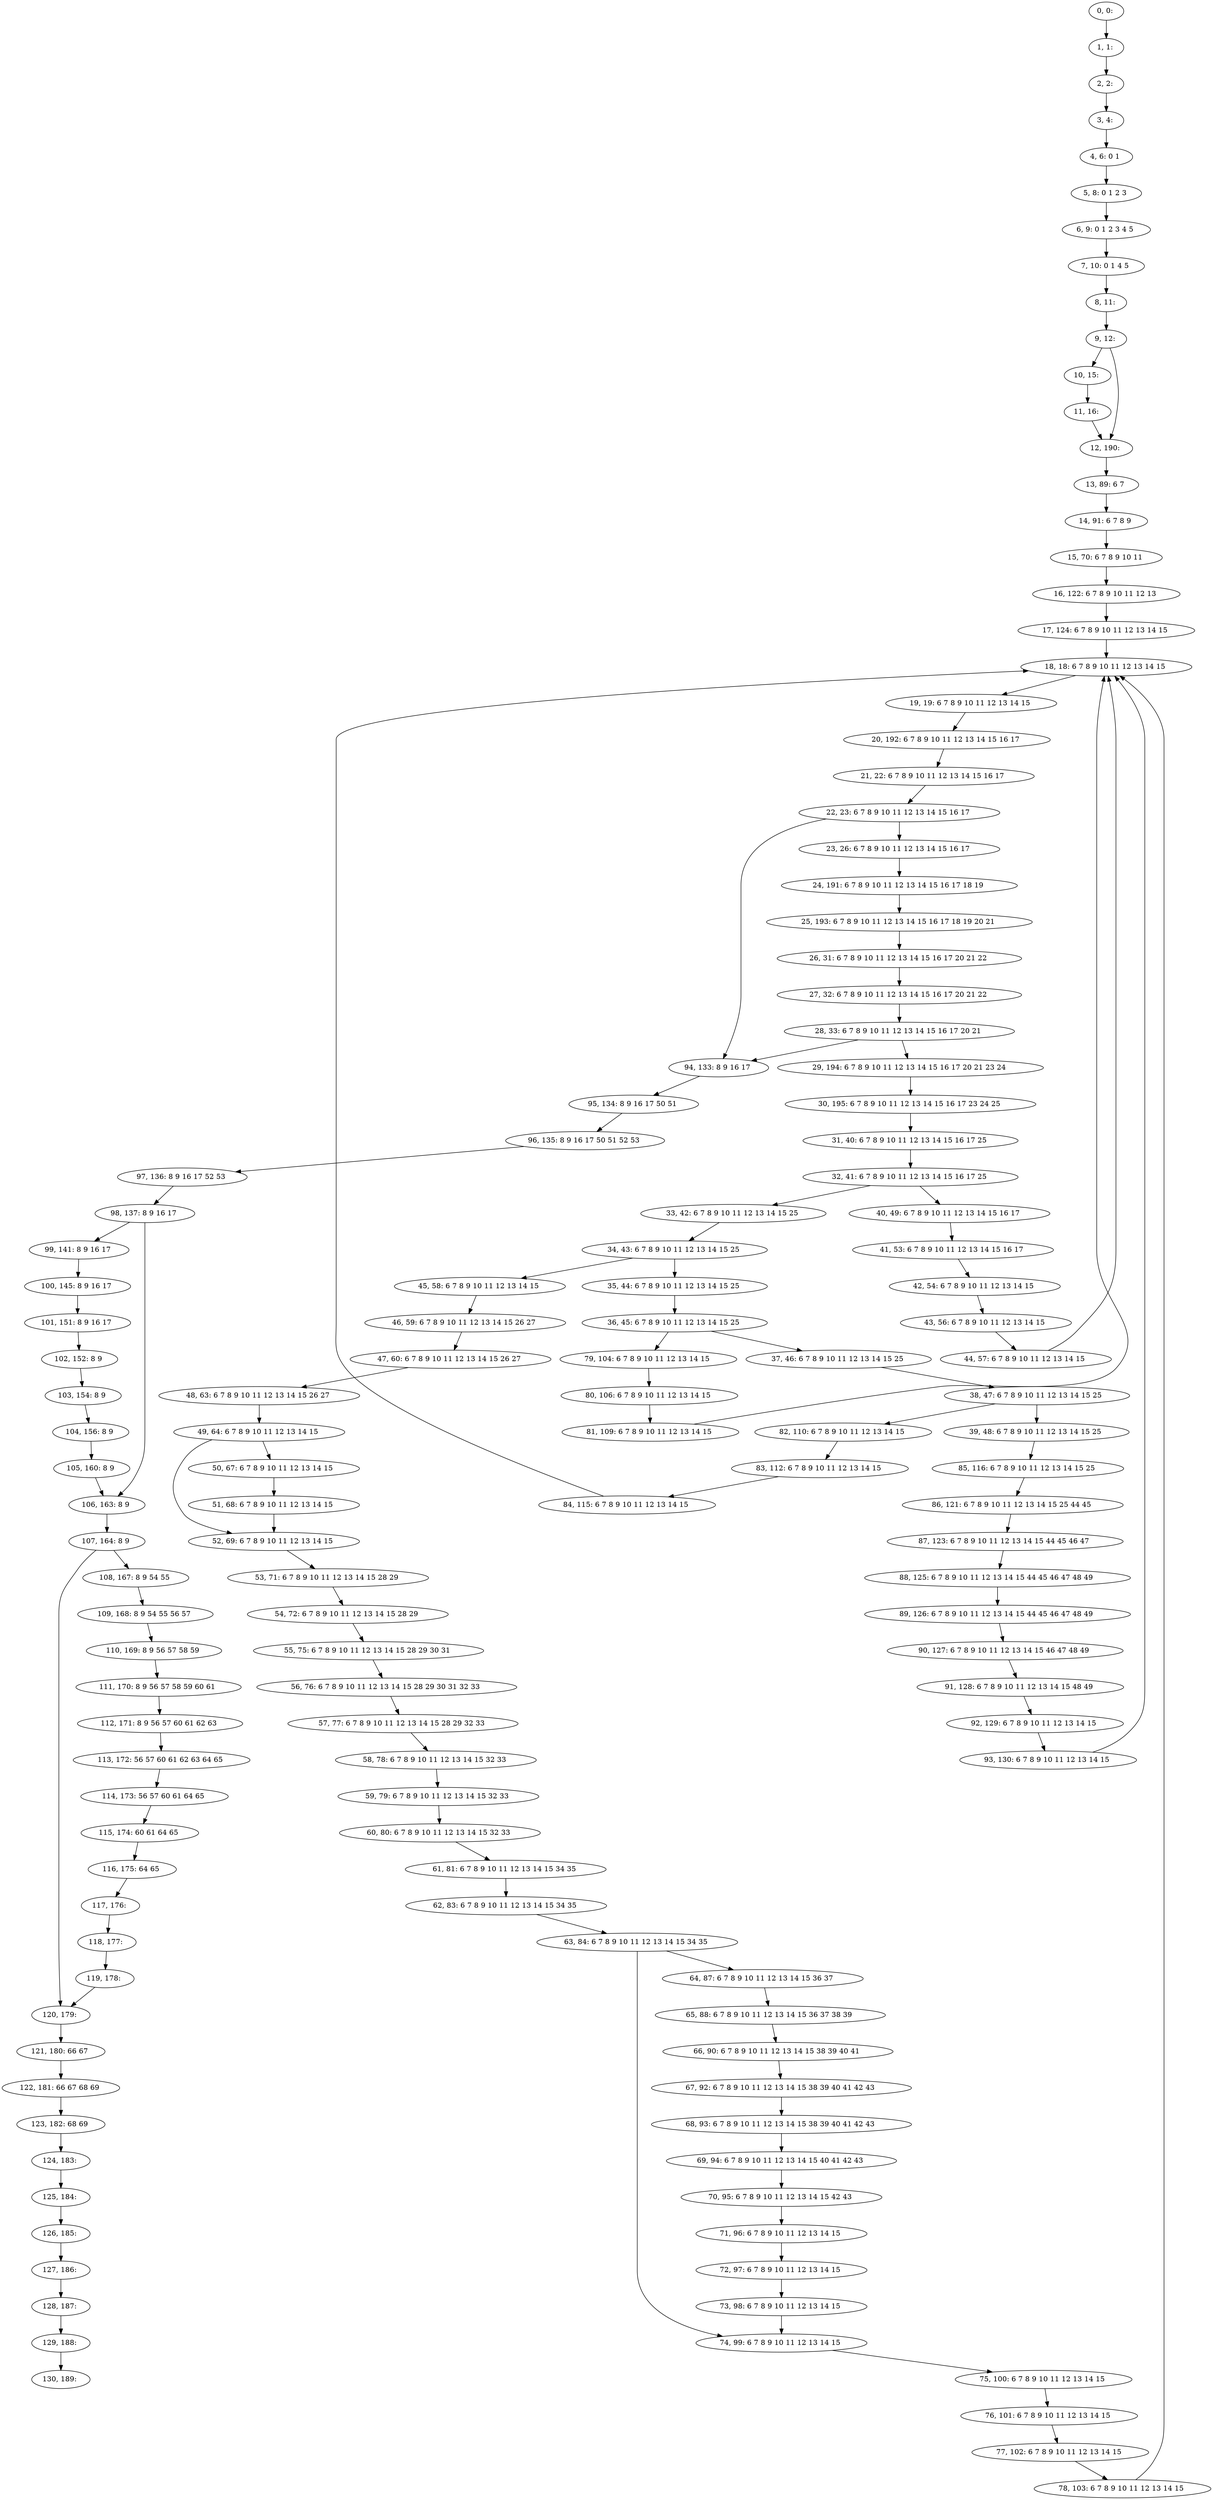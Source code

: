 digraph G {
0[label="0, 0: "];
1[label="1, 1: "];
2[label="2, 2: "];
3[label="3, 4: "];
4[label="4, 6: 0 1 "];
5[label="5, 8: 0 1 2 3 "];
6[label="6, 9: 0 1 2 3 4 5 "];
7[label="7, 10: 0 1 4 5 "];
8[label="8, 11: "];
9[label="9, 12: "];
10[label="10, 15: "];
11[label="11, 16: "];
12[label="12, 190: "];
13[label="13, 89: 6 7 "];
14[label="14, 91: 6 7 8 9 "];
15[label="15, 70: 6 7 8 9 10 11 "];
16[label="16, 122: 6 7 8 9 10 11 12 13 "];
17[label="17, 124: 6 7 8 9 10 11 12 13 14 15 "];
18[label="18, 18: 6 7 8 9 10 11 12 13 14 15 "];
19[label="19, 19: 6 7 8 9 10 11 12 13 14 15 "];
20[label="20, 192: 6 7 8 9 10 11 12 13 14 15 16 17 "];
21[label="21, 22: 6 7 8 9 10 11 12 13 14 15 16 17 "];
22[label="22, 23: 6 7 8 9 10 11 12 13 14 15 16 17 "];
23[label="23, 26: 6 7 8 9 10 11 12 13 14 15 16 17 "];
24[label="24, 191: 6 7 8 9 10 11 12 13 14 15 16 17 18 19 "];
25[label="25, 193: 6 7 8 9 10 11 12 13 14 15 16 17 18 19 20 21 "];
26[label="26, 31: 6 7 8 9 10 11 12 13 14 15 16 17 20 21 22 "];
27[label="27, 32: 6 7 8 9 10 11 12 13 14 15 16 17 20 21 22 "];
28[label="28, 33: 6 7 8 9 10 11 12 13 14 15 16 17 20 21 "];
29[label="29, 194: 6 7 8 9 10 11 12 13 14 15 16 17 20 21 23 24 "];
30[label="30, 195: 6 7 8 9 10 11 12 13 14 15 16 17 23 24 25 "];
31[label="31, 40: 6 7 8 9 10 11 12 13 14 15 16 17 25 "];
32[label="32, 41: 6 7 8 9 10 11 12 13 14 15 16 17 25 "];
33[label="33, 42: 6 7 8 9 10 11 12 13 14 15 25 "];
34[label="34, 43: 6 7 8 9 10 11 12 13 14 15 25 "];
35[label="35, 44: 6 7 8 9 10 11 12 13 14 15 25 "];
36[label="36, 45: 6 7 8 9 10 11 12 13 14 15 25 "];
37[label="37, 46: 6 7 8 9 10 11 12 13 14 15 25 "];
38[label="38, 47: 6 7 8 9 10 11 12 13 14 15 25 "];
39[label="39, 48: 6 7 8 9 10 11 12 13 14 15 25 "];
40[label="40, 49: 6 7 8 9 10 11 12 13 14 15 16 17 "];
41[label="41, 53: 6 7 8 9 10 11 12 13 14 15 16 17 "];
42[label="42, 54: 6 7 8 9 10 11 12 13 14 15 "];
43[label="43, 56: 6 7 8 9 10 11 12 13 14 15 "];
44[label="44, 57: 6 7 8 9 10 11 12 13 14 15 "];
45[label="45, 58: 6 7 8 9 10 11 12 13 14 15 "];
46[label="46, 59: 6 7 8 9 10 11 12 13 14 15 26 27 "];
47[label="47, 60: 6 7 8 9 10 11 12 13 14 15 26 27 "];
48[label="48, 63: 6 7 8 9 10 11 12 13 14 15 26 27 "];
49[label="49, 64: 6 7 8 9 10 11 12 13 14 15 "];
50[label="50, 67: 6 7 8 9 10 11 12 13 14 15 "];
51[label="51, 68: 6 7 8 9 10 11 12 13 14 15 "];
52[label="52, 69: 6 7 8 9 10 11 12 13 14 15 "];
53[label="53, 71: 6 7 8 9 10 11 12 13 14 15 28 29 "];
54[label="54, 72: 6 7 8 9 10 11 12 13 14 15 28 29 "];
55[label="55, 75: 6 7 8 9 10 11 12 13 14 15 28 29 30 31 "];
56[label="56, 76: 6 7 8 9 10 11 12 13 14 15 28 29 30 31 32 33 "];
57[label="57, 77: 6 7 8 9 10 11 12 13 14 15 28 29 32 33 "];
58[label="58, 78: 6 7 8 9 10 11 12 13 14 15 32 33 "];
59[label="59, 79: 6 7 8 9 10 11 12 13 14 15 32 33 "];
60[label="60, 80: 6 7 8 9 10 11 12 13 14 15 32 33 "];
61[label="61, 81: 6 7 8 9 10 11 12 13 14 15 34 35 "];
62[label="62, 83: 6 7 8 9 10 11 12 13 14 15 34 35 "];
63[label="63, 84: 6 7 8 9 10 11 12 13 14 15 34 35 "];
64[label="64, 87: 6 7 8 9 10 11 12 13 14 15 36 37 "];
65[label="65, 88: 6 7 8 9 10 11 12 13 14 15 36 37 38 39 "];
66[label="66, 90: 6 7 8 9 10 11 12 13 14 15 38 39 40 41 "];
67[label="67, 92: 6 7 8 9 10 11 12 13 14 15 38 39 40 41 42 43 "];
68[label="68, 93: 6 7 8 9 10 11 12 13 14 15 38 39 40 41 42 43 "];
69[label="69, 94: 6 7 8 9 10 11 12 13 14 15 40 41 42 43 "];
70[label="70, 95: 6 7 8 9 10 11 12 13 14 15 42 43 "];
71[label="71, 96: 6 7 8 9 10 11 12 13 14 15 "];
72[label="72, 97: 6 7 8 9 10 11 12 13 14 15 "];
73[label="73, 98: 6 7 8 9 10 11 12 13 14 15 "];
74[label="74, 99: 6 7 8 9 10 11 12 13 14 15 "];
75[label="75, 100: 6 7 8 9 10 11 12 13 14 15 "];
76[label="76, 101: 6 7 8 9 10 11 12 13 14 15 "];
77[label="77, 102: 6 7 8 9 10 11 12 13 14 15 "];
78[label="78, 103: 6 7 8 9 10 11 12 13 14 15 "];
79[label="79, 104: 6 7 8 9 10 11 12 13 14 15 "];
80[label="80, 106: 6 7 8 9 10 11 12 13 14 15 "];
81[label="81, 109: 6 7 8 9 10 11 12 13 14 15 "];
82[label="82, 110: 6 7 8 9 10 11 12 13 14 15 "];
83[label="83, 112: 6 7 8 9 10 11 12 13 14 15 "];
84[label="84, 115: 6 7 8 9 10 11 12 13 14 15 "];
85[label="85, 116: 6 7 8 9 10 11 12 13 14 15 25 "];
86[label="86, 121: 6 7 8 9 10 11 12 13 14 15 25 44 45 "];
87[label="87, 123: 6 7 8 9 10 11 12 13 14 15 44 45 46 47 "];
88[label="88, 125: 6 7 8 9 10 11 12 13 14 15 44 45 46 47 48 49 "];
89[label="89, 126: 6 7 8 9 10 11 12 13 14 15 44 45 46 47 48 49 "];
90[label="90, 127: 6 7 8 9 10 11 12 13 14 15 46 47 48 49 "];
91[label="91, 128: 6 7 8 9 10 11 12 13 14 15 48 49 "];
92[label="92, 129: 6 7 8 9 10 11 12 13 14 15 "];
93[label="93, 130: 6 7 8 9 10 11 12 13 14 15 "];
94[label="94, 133: 8 9 16 17 "];
95[label="95, 134: 8 9 16 17 50 51 "];
96[label="96, 135: 8 9 16 17 50 51 52 53 "];
97[label="97, 136: 8 9 16 17 52 53 "];
98[label="98, 137: 8 9 16 17 "];
99[label="99, 141: 8 9 16 17 "];
100[label="100, 145: 8 9 16 17 "];
101[label="101, 151: 8 9 16 17 "];
102[label="102, 152: 8 9 "];
103[label="103, 154: 8 9 "];
104[label="104, 156: 8 9 "];
105[label="105, 160: 8 9 "];
106[label="106, 163: 8 9 "];
107[label="107, 164: 8 9 "];
108[label="108, 167: 8 9 54 55 "];
109[label="109, 168: 8 9 54 55 56 57 "];
110[label="110, 169: 8 9 56 57 58 59 "];
111[label="111, 170: 8 9 56 57 58 59 60 61 "];
112[label="112, 171: 8 9 56 57 60 61 62 63 "];
113[label="113, 172: 56 57 60 61 62 63 64 65 "];
114[label="114, 173: 56 57 60 61 64 65 "];
115[label="115, 174: 60 61 64 65 "];
116[label="116, 175: 64 65 "];
117[label="117, 176: "];
118[label="118, 177: "];
119[label="119, 178: "];
120[label="120, 179: "];
121[label="121, 180: 66 67 "];
122[label="122, 181: 66 67 68 69 "];
123[label="123, 182: 68 69 "];
124[label="124, 183: "];
125[label="125, 184: "];
126[label="126, 185: "];
127[label="127, 186: "];
128[label="128, 187: "];
129[label="129, 188: "];
130[label="130, 189: "];
0->1 ;
1->2 ;
2->3 ;
3->4 ;
4->5 ;
5->6 ;
6->7 ;
7->8 ;
8->9 ;
9->10 ;
9->12 ;
10->11 ;
11->12 ;
12->13 ;
13->14 ;
14->15 ;
15->16 ;
16->17 ;
17->18 ;
18->19 ;
19->20 ;
20->21 ;
21->22 ;
22->23 ;
22->94 ;
23->24 ;
24->25 ;
25->26 ;
26->27 ;
27->28 ;
28->29 ;
28->94 ;
29->30 ;
30->31 ;
31->32 ;
32->33 ;
32->40 ;
33->34 ;
34->35 ;
34->45 ;
35->36 ;
36->37 ;
36->79 ;
37->38 ;
38->39 ;
38->82 ;
39->85 ;
40->41 ;
41->42 ;
42->43 ;
43->44 ;
44->18 ;
45->46 ;
46->47 ;
47->48 ;
48->49 ;
49->50 ;
49->52 ;
50->51 ;
51->52 ;
52->53 ;
53->54 ;
54->55 ;
55->56 ;
56->57 ;
57->58 ;
58->59 ;
59->60 ;
60->61 ;
61->62 ;
62->63 ;
63->64 ;
63->74 ;
64->65 ;
65->66 ;
66->67 ;
67->68 ;
68->69 ;
69->70 ;
70->71 ;
71->72 ;
72->73 ;
73->74 ;
74->75 ;
75->76 ;
76->77 ;
77->78 ;
78->18 ;
79->80 ;
80->81 ;
81->18 ;
82->83 ;
83->84 ;
84->18 ;
85->86 ;
86->87 ;
87->88 ;
88->89 ;
89->90 ;
90->91 ;
91->92 ;
92->93 ;
93->18 ;
94->95 ;
95->96 ;
96->97 ;
97->98 ;
98->99 ;
98->106 ;
99->100 ;
100->101 ;
101->102 ;
102->103 ;
103->104 ;
104->105 ;
105->106 ;
106->107 ;
107->108 ;
107->120 ;
108->109 ;
109->110 ;
110->111 ;
111->112 ;
112->113 ;
113->114 ;
114->115 ;
115->116 ;
116->117 ;
117->118 ;
118->119 ;
119->120 ;
120->121 ;
121->122 ;
122->123 ;
123->124 ;
124->125 ;
125->126 ;
126->127 ;
127->128 ;
128->129 ;
129->130 ;
}

